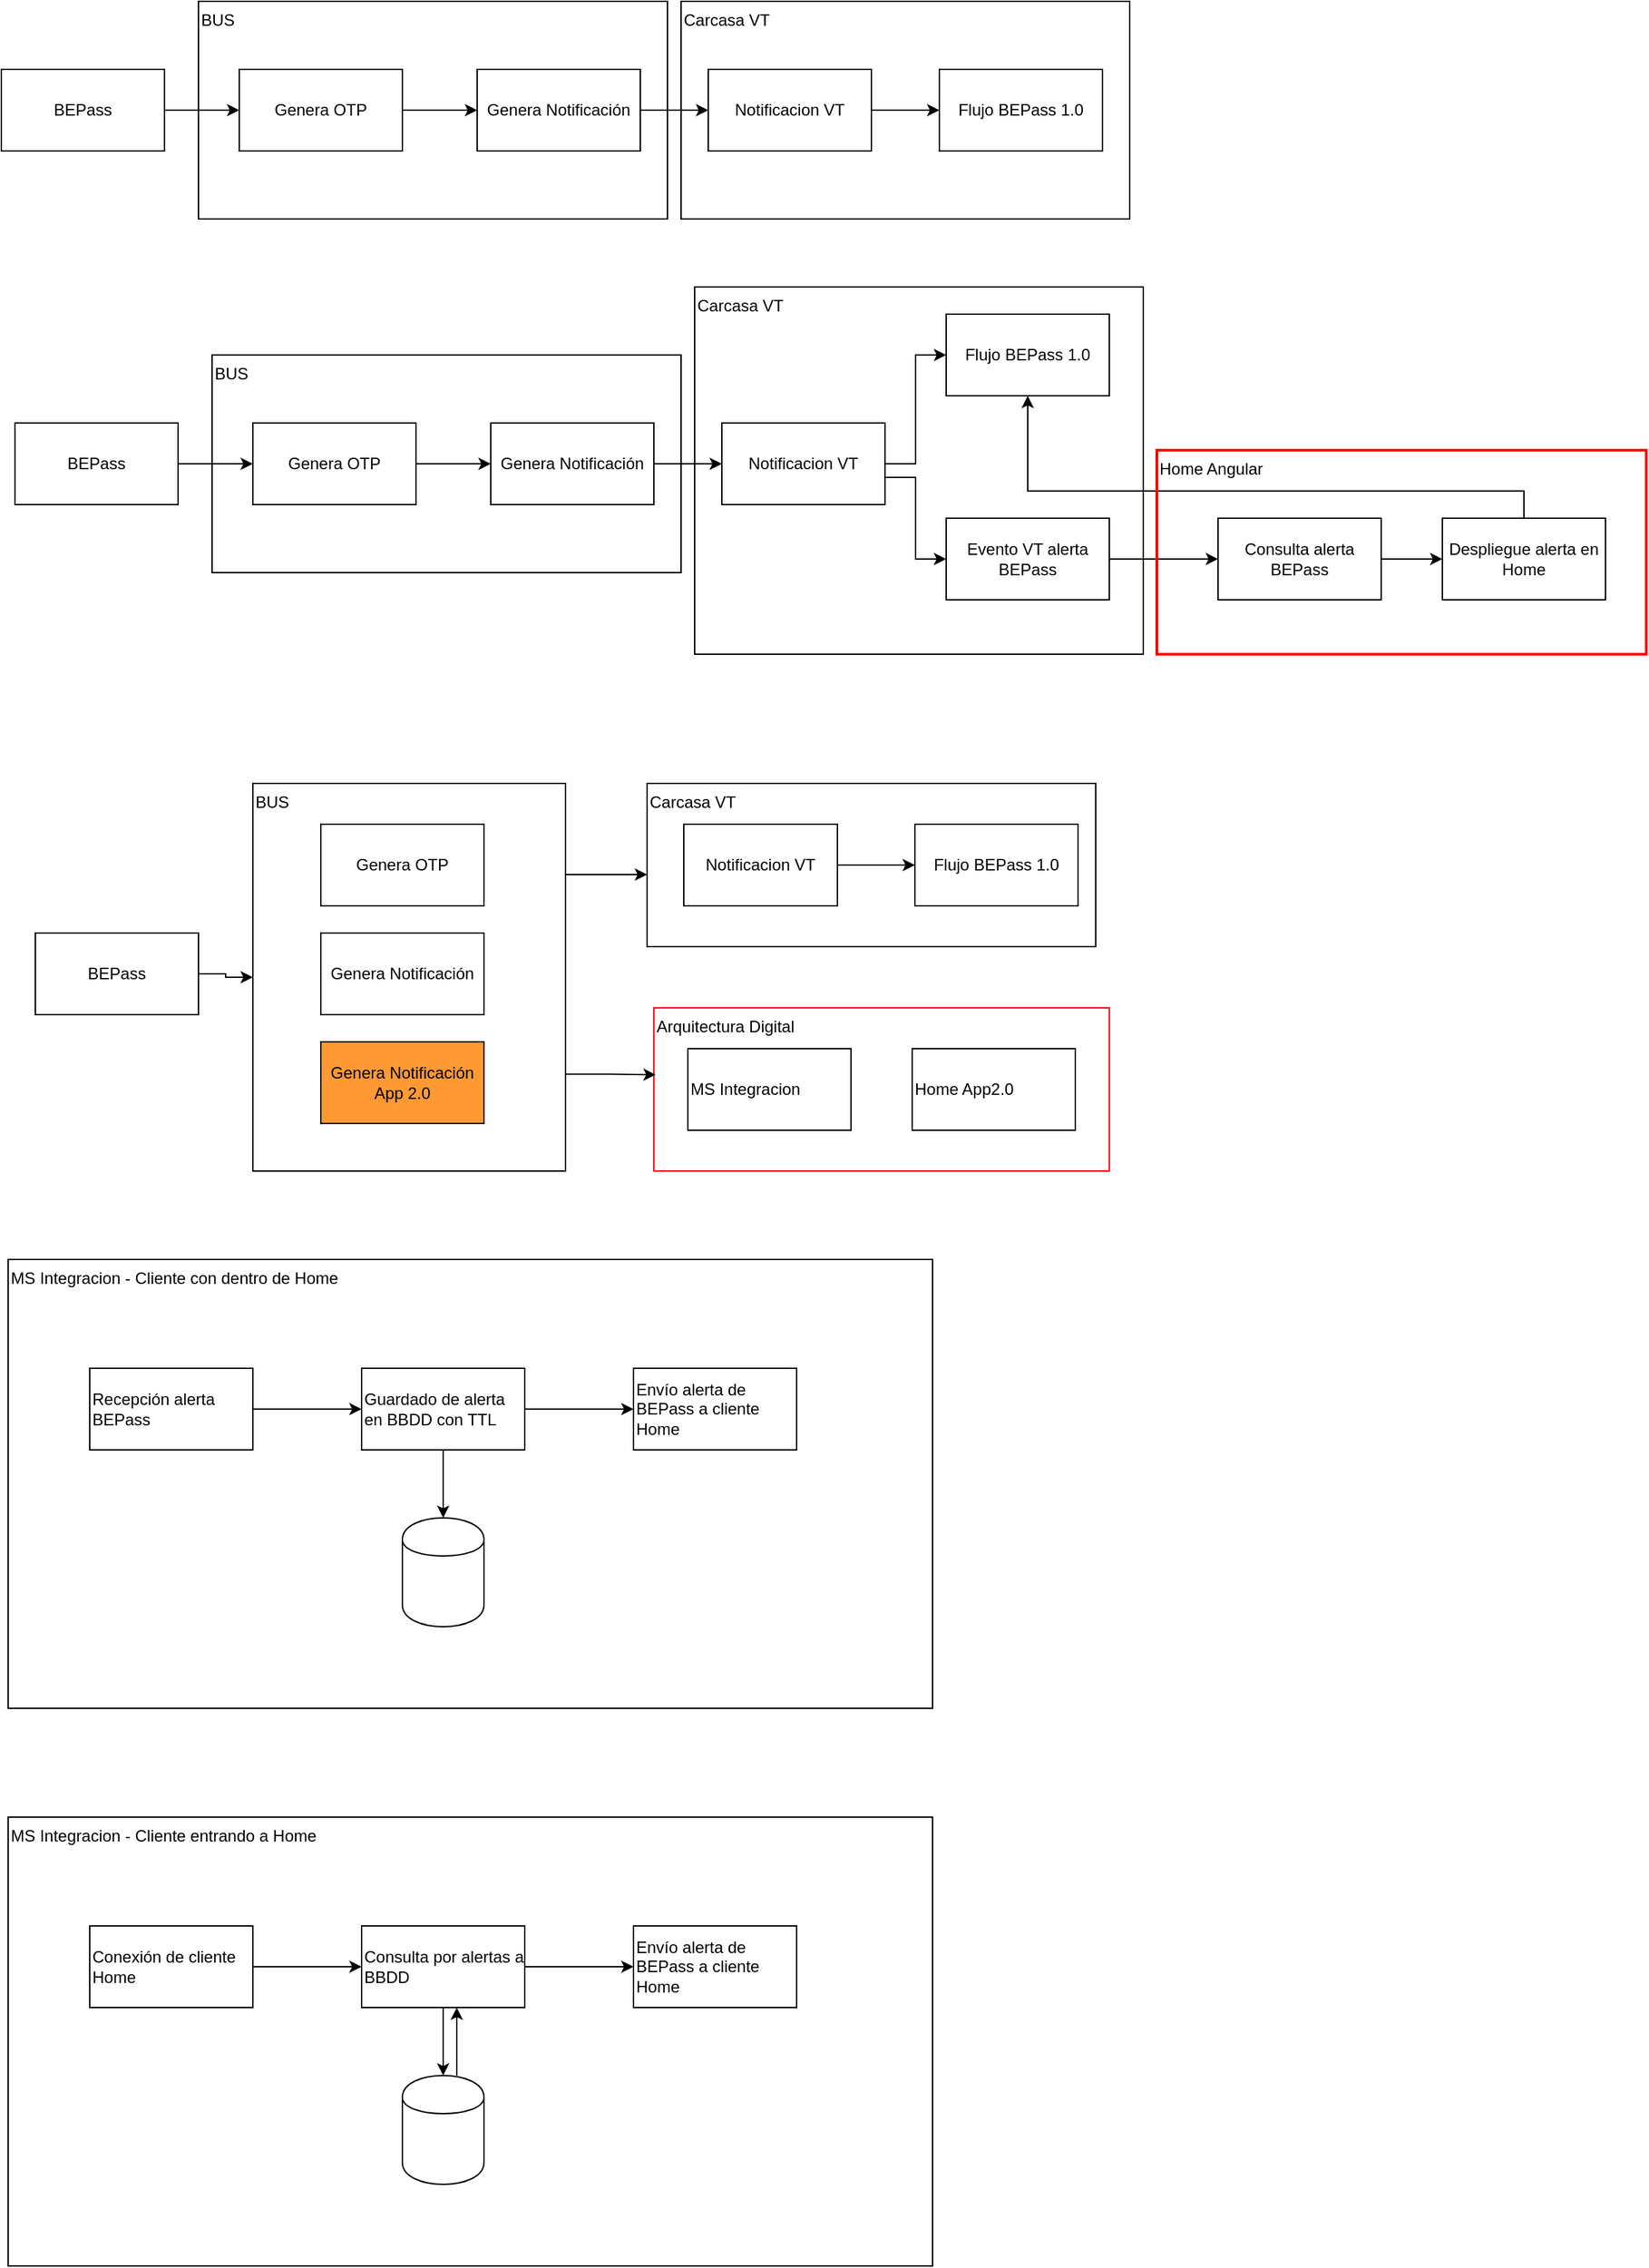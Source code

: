 <mxfile version="10.4.6" type="github"><diagram id="GWCt-82Uq7M_qzExbAB7" name="Page-1"><mxGraphModel dx="2123" dy="1465" grid="1" gridSize="10" guides="1" tooltips="1" connect="1" arrows="1" fold="1" page="1" pageScale="1" pageWidth="827" pageHeight="1169" math="0" shadow="0"><root><mxCell id="0"/><mxCell id="1" parent="0"/><mxCell id="oH4FSiqb2ZrB4hHRTXC9-41" value="MS Integracion - Cliente con dentro de Home" style="rounded=0;whiteSpace=wrap;html=1;align=left;verticalAlign=top;" vertex="1" parent="1"><mxGeometry x="45" y="1055" width="680" height="330" as="geometry"/></mxCell><mxCell id="oH4FSiqb2ZrB4hHRTXC9-23" value="&lt;div style=&quot;text-align: left&quot;&gt;&lt;span&gt;Carcasa VT&lt;/span&gt;&lt;/div&gt;" style="rounded=0;whiteSpace=wrap;html=1;verticalAlign=top;align=left;" vertex="1" parent="1"><mxGeometry x="515" y="705" width="330" height="120" as="geometry"/></mxCell><mxCell id="oH4FSiqb2ZrB4hHRTXC9-24" value="" style="edgeStyle=orthogonalEdgeStyle;rounded=0;orthogonalLoop=1;jettySize=auto;html=1;" edge="1" parent="1"><mxGeometry relative="1" as="geometry"><mxPoint x="455" y="772" as="sourcePoint"/><mxPoint x="515" y="772" as="targetPoint"/></mxGeometry></mxCell><mxCell id="oH4FSiqb2ZrB4hHRTXC9-21" value="BUS&lt;br&gt;" style="rounded=0;whiteSpace=wrap;html=1;align=left;verticalAlign=top;" vertex="1" parent="1"><mxGeometry x="225" y="705" width="230" height="285" as="geometry"/></mxCell><mxCell id="oH4FSiqb2ZrB4hHRTXC9-16" value="BUS&lt;br&gt;" style="rounded=0;whiteSpace=wrap;html=1;align=left;verticalAlign=top;" vertex="1" parent="1"><mxGeometry x="185" y="130" width="345" height="160" as="geometry"/></mxCell><mxCell id="oH4FSiqb2ZrB4hHRTXC9-15" value="&lt;div style=&quot;text-align: left&quot;&gt;&lt;span&gt;Carcasa VT&lt;/span&gt;&lt;/div&gt;" style="rounded=0;whiteSpace=wrap;html=1;verticalAlign=top;align=left;" vertex="1" parent="1"><mxGeometry x="540" y="130" width="330" height="160" as="geometry"/></mxCell><mxCell id="oH4FSiqb2ZrB4hHRTXC9-8" value="" style="edgeStyle=orthogonalEdgeStyle;rounded=0;orthogonalLoop=1;jettySize=auto;html=1;" edge="1" parent="1" source="oH4FSiqb2ZrB4hHRTXC9-1" target="oH4FSiqb2ZrB4hHRTXC9-3"><mxGeometry relative="1" as="geometry"/></mxCell><mxCell id="oH4FSiqb2ZrB4hHRTXC9-1" value="BEPass" style="rounded=0;whiteSpace=wrap;html=1;" vertex="1" parent="1"><mxGeometry x="40" y="180" width="120" height="60" as="geometry"/></mxCell><mxCell id="oH4FSiqb2ZrB4hHRTXC9-9" value="" style="edgeStyle=orthogonalEdgeStyle;rounded=0;orthogonalLoop=1;jettySize=auto;html=1;" edge="1" parent="1" source="oH4FSiqb2ZrB4hHRTXC9-3" target="oH4FSiqb2ZrB4hHRTXC9-4"><mxGeometry relative="1" as="geometry"/></mxCell><mxCell id="oH4FSiqb2ZrB4hHRTXC9-3" value="Genera OTP&lt;br&gt;" style="rounded=0;whiteSpace=wrap;html=1;" vertex="1" parent="1"><mxGeometry x="215" y="180" width="120" height="60" as="geometry"/></mxCell><mxCell id="oH4FSiqb2ZrB4hHRTXC9-7" value="" style="edgeStyle=orthogonalEdgeStyle;rounded=0;orthogonalLoop=1;jettySize=auto;html=1;" edge="1" parent="1" source="oH4FSiqb2ZrB4hHRTXC9-4" target="oH4FSiqb2ZrB4hHRTXC9-6"><mxGeometry relative="1" as="geometry"/></mxCell><mxCell id="oH4FSiqb2ZrB4hHRTXC9-4" value="Genera Notificación" style="rounded=0;whiteSpace=wrap;html=1;" vertex="1" parent="1"><mxGeometry x="390" y="180" width="120" height="60" as="geometry"/></mxCell><mxCell id="oH4FSiqb2ZrB4hHRTXC9-11" value="" style="edgeStyle=orthogonalEdgeStyle;rounded=0;orthogonalLoop=1;jettySize=auto;html=1;" edge="1" parent="1" source="oH4FSiqb2ZrB4hHRTXC9-6" target="oH4FSiqb2ZrB4hHRTXC9-10"><mxGeometry relative="1" as="geometry"/></mxCell><mxCell id="oH4FSiqb2ZrB4hHRTXC9-6" value="Notificacion VT" style="rounded=0;whiteSpace=wrap;html=1;" vertex="1" parent="1"><mxGeometry x="560" y="180" width="120" height="60" as="geometry"/></mxCell><mxCell id="oH4FSiqb2ZrB4hHRTXC9-10" value="Flujo BEPass 1.0&lt;br&gt;" style="rounded=0;whiteSpace=wrap;html=1;" vertex="1" parent="1"><mxGeometry x="730" y="180" width="120" height="60" as="geometry"/></mxCell><mxCell id="oH4FSiqb2ZrB4hHRTXC9-22" value="" style="edgeStyle=orthogonalEdgeStyle;rounded=0;orthogonalLoop=1;jettySize=auto;html=1;" edge="1" parent="1" source="oH4FSiqb2ZrB4hHRTXC9-12" target="oH4FSiqb2ZrB4hHRTXC9-21"><mxGeometry relative="1" as="geometry"/></mxCell><mxCell id="oH4FSiqb2ZrB4hHRTXC9-12" value="BEPass" style="rounded=0;whiteSpace=wrap;html=1;" vertex="1" parent="1"><mxGeometry x="65" y="815" width="120" height="60" as="geometry"/></mxCell><mxCell id="oH4FSiqb2ZrB4hHRTXC9-13" value="Genera OTP" style="rounded=0;whiteSpace=wrap;html=1;" vertex="1" parent="1"><mxGeometry x="275" y="735" width="120" height="60" as="geometry"/></mxCell><mxCell id="oH4FSiqb2ZrB4hHRTXC9-17" value="Genera Notificación" style="rounded=0;whiteSpace=wrap;html=1;" vertex="1" parent="1"><mxGeometry x="275" y="815" width="120" height="60" as="geometry"/></mxCell><mxCell id="oH4FSiqb2ZrB4hHRTXC9-19" value="Genera Notificación App 2.0" style="rounded=0;whiteSpace=wrap;html=1;fillColor=#FF9933;" vertex="1" parent="1"><mxGeometry x="275" y="895" width="120" height="60" as="geometry"/></mxCell><mxCell id="oH4FSiqb2ZrB4hHRTXC9-27" value="Notificacion VT" style="rounded=0;whiteSpace=wrap;html=1;" vertex="1" parent="1"><mxGeometry x="542" y="735" width="113" height="60" as="geometry"/></mxCell><mxCell id="oH4FSiqb2ZrB4hHRTXC9-28" value="Flujo BEPass 1.0&lt;br&gt;" style="rounded=0;whiteSpace=wrap;html=1;" vertex="1" parent="1"><mxGeometry x="712" y="735" width="120" height="60" as="geometry"/></mxCell><mxCell id="oH4FSiqb2ZrB4hHRTXC9-29" value="" style="edgeStyle=orthogonalEdgeStyle;rounded=0;orthogonalLoop=1;jettySize=auto;html=1;exitX=1;exitY=0.5;exitDx=0;exitDy=0;entryX=0;entryY=0.5;entryDx=0;entryDy=0;" edge="1" parent="1" source="oH4FSiqb2ZrB4hHRTXC9-27" target="oH4FSiqb2ZrB4hHRTXC9-28"><mxGeometry relative="1" as="geometry"><mxPoint x="695" y="575" as="sourcePoint"/><mxPoint x="705" y="765" as="targetPoint"/></mxGeometry></mxCell><mxCell id="oH4FSiqb2ZrB4hHRTXC9-30" value="&lt;div style=&quot;text-align: left&quot;&gt;&lt;span&gt;Arquitectura Digital&lt;/span&gt;&lt;/div&gt;" style="rounded=0;whiteSpace=wrap;html=1;verticalAlign=top;align=left;strokeColor=#FF0000;" vertex="1" parent="1"><mxGeometry x="520" y="870" width="335" height="120" as="geometry"/></mxCell><mxCell id="oH4FSiqb2ZrB4hHRTXC9-31" value="" style="edgeStyle=orthogonalEdgeStyle;rounded=0;orthogonalLoop=1;jettySize=auto;html=1;exitX=1;exitY=0.75;exitDx=0;exitDy=0;entryX=0.004;entryY=0.41;entryDx=0;entryDy=0;entryPerimeter=0;" edge="1" parent="1" source="oH4FSiqb2ZrB4hHRTXC9-21" target="oH4FSiqb2ZrB4hHRTXC9-30"><mxGeometry relative="1" as="geometry"><mxPoint x="465.0" y="782" as="sourcePoint"/><mxPoint x="525.0" y="782" as="targetPoint"/></mxGeometry></mxCell><mxCell id="oH4FSiqb2ZrB4hHRTXC9-32" value="MS Integracion" style="rounded=0;whiteSpace=wrap;html=1;align=left;" vertex="1" parent="1"><mxGeometry x="545" y="900" width="120" height="60" as="geometry"/></mxCell><mxCell id="oH4FSiqb2ZrB4hHRTXC9-33" value="Home App2.0" style="rounded=0;whiteSpace=wrap;html=1;align=left;" vertex="1" parent="1"><mxGeometry x="710" y="900" width="120" height="60" as="geometry"/></mxCell><mxCell id="oH4FSiqb2ZrB4hHRTXC9-36" value="" style="edgeStyle=orthogonalEdgeStyle;rounded=0;orthogonalLoop=1;jettySize=auto;html=1;" edge="1" parent="1" source="oH4FSiqb2ZrB4hHRTXC9-34" target="oH4FSiqb2ZrB4hHRTXC9-35"><mxGeometry relative="1" as="geometry"/></mxCell><mxCell id="oH4FSiqb2ZrB4hHRTXC9-34" value="Recepción alerta BEPass" style="rounded=0;whiteSpace=wrap;html=1;align=left;" vertex="1" parent="1"><mxGeometry x="105" y="1135" width="120" height="60" as="geometry"/></mxCell><mxCell id="oH4FSiqb2ZrB4hHRTXC9-38" value="" style="edgeStyle=orthogonalEdgeStyle;rounded=0;orthogonalLoop=1;jettySize=auto;html=1;" edge="1" parent="1" source="oH4FSiqb2ZrB4hHRTXC9-35" target="oH4FSiqb2ZrB4hHRTXC9-37"><mxGeometry relative="1" as="geometry"/></mxCell><mxCell id="oH4FSiqb2ZrB4hHRTXC9-40" value="" style="edgeStyle=orthogonalEdgeStyle;rounded=0;orthogonalLoop=1;jettySize=auto;html=1;" edge="1" parent="1" source="oH4FSiqb2ZrB4hHRTXC9-35" target="oH4FSiqb2ZrB4hHRTXC9-39"><mxGeometry relative="1" as="geometry"/></mxCell><mxCell id="oH4FSiqb2ZrB4hHRTXC9-35" value="Guardado de alerta en BBDD con TTL" style="rounded=0;whiteSpace=wrap;html=1;align=left;" vertex="1" parent="1"><mxGeometry x="305" y="1135" width="120" height="60" as="geometry"/></mxCell><mxCell id="oH4FSiqb2ZrB4hHRTXC9-39" value="Envío alerta de BEPass a cliente Home" style="rounded=0;whiteSpace=wrap;html=1;align=left;" vertex="1" parent="1"><mxGeometry x="505" y="1135" width="120" height="60" as="geometry"/></mxCell><mxCell id="oH4FSiqb2ZrB4hHRTXC9-37" value="" style="shape=cylinder;whiteSpace=wrap;html=1;boundedLbl=1;backgroundOutline=1;align=left;" vertex="1" parent="1"><mxGeometry x="335" y="1245" width="60" height="80" as="geometry"/></mxCell><mxCell id="oH4FSiqb2ZrB4hHRTXC9-42" value="MS Integracion - Cliente entrando a Home" style="rounded=0;whiteSpace=wrap;html=1;align=left;verticalAlign=top;" vertex="1" parent="1"><mxGeometry x="45" y="1465" width="680" height="330" as="geometry"/></mxCell><mxCell id="oH4FSiqb2ZrB4hHRTXC9-43" value="" style="edgeStyle=orthogonalEdgeStyle;rounded=0;orthogonalLoop=1;jettySize=auto;html=1;" edge="1" parent="1" source="oH4FSiqb2ZrB4hHRTXC9-44" target="oH4FSiqb2ZrB4hHRTXC9-47"><mxGeometry relative="1" as="geometry"/></mxCell><mxCell id="oH4FSiqb2ZrB4hHRTXC9-44" value="Conexión de cliente Home" style="rounded=0;whiteSpace=wrap;html=1;align=left;" vertex="1" parent="1"><mxGeometry x="105" y="1545" width="120" height="60" as="geometry"/></mxCell><mxCell id="oH4FSiqb2ZrB4hHRTXC9-45" value="" style="edgeStyle=orthogonalEdgeStyle;rounded=0;orthogonalLoop=1;jettySize=auto;html=1;" edge="1" parent="1" source="oH4FSiqb2ZrB4hHRTXC9-47" target="oH4FSiqb2ZrB4hHRTXC9-49"><mxGeometry relative="1" as="geometry"/></mxCell><mxCell id="oH4FSiqb2ZrB4hHRTXC9-46" value="" style="edgeStyle=orthogonalEdgeStyle;rounded=0;orthogonalLoop=1;jettySize=auto;html=1;" edge="1" parent="1" source="oH4FSiqb2ZrB4hHRTXC9-47" target="oH4FSiqb2ZrB4hHRTXC9-48"><mxGeometry relative="1" as="geometry"/></mxCell><mxCell id="oH4FSiqb2ZrB4hHRTXC9-47" value="Consulta por alertas a BBDD" style="rounded=0;whiteSpace=wrap;html=1;align=left;" vertex="1" parent="1"><mxGeometry x="305" y="1545" width="120" height="60" as="geometry"/></mxCell><mxCell id="oH4FSiqb2ZrB4hHRTXC9-48" value="Envío alerta de BEPass a cliente Home" style="rounded=0;whiteSpace=wrap;html=1;align=left;" vertex="1" parent="1"><mxGeometry x="505" y="1545" width="120" height="60" as="geometry"/></mxCell><mxCell id="oH4FSiqb2ZrB4hHRTXC9-49" value="" style="shape=cylinder;whiteSpace=wrap;html=1;boundedLbl=1;backgroundOutline=1;align=left;" vertex="1" parent="1"><mxGeometry x="335" y="1655" width="60" height="80" as="geometry"/></mxCell><mxCell id="oH4FSiqb2ZrB4hHRTXC9-50" value="" style="edgeStyle=orthogonalEdgeStyle;rounded=0;orthogonalLoop=1;jettySize=auto;html=1;" edge="1" parent="1"><mxGeometry relative="1" as="geometry"><mxPoint x="375.0" y="1655" as="sourcePoint"/><mxPoint x="375.0" y="1605" as="targetPoint"/><Array as="points"><mxPoint x="375" y="1615"/><mxPoint x="375" y="1615"/></Array></mxGeometry></mxCell><mxCell id="oH4FSiqb2ZrB4hHRTXC9-52" value="BUS&lt;br&gt;" style="rounded=0;whiteSpace=wrap;html=1;align=left;verticalAlign=top;" vertex="1" parent="1"><mxGeometry x="195" y="390" width="345" height="160" as="geometry"/></mxCell><mxCell id="oH4FSiqb2ZrB4hHRTXC9-53" value="&lt;div style=&quot;text-align: left&quot;&gt;&lt;span&gt;Carcasa VT&lt;/span&gt;&lt;/div&gt;" style="rounded=0;whiteSpace=wrap;html=1;verticalAlign=top;align=left;" vertex="1" parent="1"><mxGeometry x="550" y="340" width="330" height="270" as="geometry"/></mxCell><mxCell id="oH4FSiqb2ZrB4hHRTXC9-54" value="" style="edgeStyle=orthogonalEdgeStyle;rounded=0;orthogonalLoop=1;jettySize=auto;html=1;" edge="1" parent="1" source="oH4FSiqb2ZrB4hHRTXC9-55" target="oH4FSiqb2ZrB4hHRTXC9-57"><mxGeometry relative="1" as="geometry"/></mxCell><mxCell id="oH4FSiqb2ZrB4hHRTXC9-55" value="BEPass" style="rounded=0;whiteSpace=wrap;html=1;" vertex="1" parent="1"><mxGeometry x="50" y="440" width="120" height="60" as="geometry"/></mxCell><mxCell id="oH4FSiqb2ZrB4hHRTXC9-56" value="" style="edgeStyle=orthogonalEdgeStyle;rounded=0;orthogonalLoop=1;jettySize=auto;html=1;" edge="1" parent="1" source="oH4FSiqb2ZrB4hHRTXC9-57" target="oH4FSiqb2ZrB4hHRTXC9-59"><mxGeometry relative="1" as="geometry"/></mxCell><mxCell id="oH4FSiqb2ZrB4hHRTXC9-57" value="Genera OTP&lt;br&gt;" style="rounded=0;whiteSpace=wrap;html=1;" vertex="1" parent="1"><mxGeometry x="225" y="440" width="120" height="60" as="geometry"/></mxCell><mxCell id="oH4FSiqb2ZrB4hHRTXC9-58" value="" style="edgeStyle=orthogonalEdgeStyle;rounded=0;orthogonalLoop=1;jettySize=auto;html=1;" edge="1" parent="1" source="oH4FSiqb2ZrB4hHRTXC9-59" target="oH4FSiqb2ZrB4hHRTXC9-61"><mxGeometry relative="1" as="geometry"/></mxCell><mxCell id="oH4FSiqb2ZrB4hHRTXC9-59" value="Genera Notificación" style="rounded=0;whiteSpace=wrap;html=1;" vertex="1" parent="1"><mxGeometry x="400" y="440" width="120" height="60" as="geometry"/></mxCell><mxCell id="oH4FSiqb2ZrB4hHRTXC9-60" value="" style="edgeStyle=orthogonalEdgeStyle;rounded=0;orthogonalLoop=1;jettySize=auto;html=1;entryX=0;entryY=0.5;entryDx=0;entryDy=0;" edge="1" parent="1" source="oH4FSiqb2ZrB4hHRTXC9-61" target="oH4FSiqb2ZrB4hHRTXC9-62"><mxGeometry relative="1" as="geometry"/></mxCell><mxCell id="oH4FSiqb2ZrB4hHRTXC9-61" value="Notificacion VT" style="rounded=0;whiteSpace=wrap;html=1;" vertex="1" parent="1"><mxGeometry x="570" y="440" width="120" height="60" as="geometry"/></mxCell><mxCell id="oH4FSiqb2ZrB4hHRTXC9-62" value="Flujo BEPass 1.0&lt;br&gt;" style="rounded=0;whiteSpace=wrap;html=1;" vertex="1" parent="1"><mxGeometry x="735" y="360" width="120" height="60" as="geometry"/></mxCell><mxCell id="oH4FSiqb2ZrB4hHRTXC9-66" value="" style="edgeStyle=orthogonalEdgeStyle;rounded=0;orthogonalLoop=1;jettySize=auto;html=1;" edge="1" parent="1" source="oH4FSiqb2ZrB4hHRTXC9-63" target="oH4FSiqb2ZrB4hHRTXC9-65"><mxGeometry relative="1" as="geometry"/></mxCell><mxCell id="oH4FSiqb2ZrB4hHRTXC9-63" value="Evento VT alerta BEPass" style="rounded=0;whiteSpace=wrap;html=1;" vertex="1" parent="1"><mxGeometry x="735" y="510" width="120" height="60" as="geometry"/></mxCell><mxCell id="oH4FSiqb2ZrB4hHRTXC9-68" value="" style="edgeStyle=orthogonalEdgeStyle;rounded=0;orthogonalLoop=1;jettySize=auto;html=1;" edge="1" parent="1" source="oH4FSiqb2ZrB4hHRTXC9-65" target="oH4FSiqb2ZrB4hHRTXC9-67"><mxGeometry relative="1" as="geometry"/></mxCell><mxCell id="oH4FSiqb2ZrB4hHRTXC9-65" value="Consulta alerta BEPass" style="rounded=0;whiteSpace=wrap;html=1;" vertex="1" parent="1"><mxGeometry x="935" y="510" width="120" height="60" as="geometry"/></mxCell><mxCell id="oH4FSiqb2ZrB4hHRTXC9-70" value="" style="edgeStyle=orthogonalEdgeStyle;rounded=0;orthogonalLoop=1;jettySize=auto;html=1;entryX=0.5;entryY=1;entryDx=0;entryDy=0;" edge="1" parent="1" source="oH4FSiqb2ZrB4hHRTXC9-67" target="oH4FSiqb2ZrB4hHRTXC9-62"><mxGeometry relative="1" as="geometry"><mxPoint x="1270" y="540" as="targetPoint"/><Array as="points"><mxPoint x="1160" y="490"/><mxPoint x="795" y="490"/></Array></mxGeometry></mxCell><mxCell id="oH4FSiqb2ZrB4hHRTXC9-67" value="Despliegue alerta en Home" style="rounded=0;whiteSpace=wrap;html=1;" vertex="1" parent="1"><mxGeometry x="1100" y="510" width="120" height="60" as="geometry"/></mxCell><mxCell id="oH4FSiqb2ZrB4hHRTXC9-64" value="" style="edgeStyle=orthogonalEdgeStyle;rounded=0;orthogonalLoop=1;jettySize=auto;html=1;entryX=0;entryY=0.5;entryDx=0;entryDy=0;exitX=1;exitY=0.667;exitDx=0;exitDy=0;exitPerimeter=0;" edge="1" parent="1" source="oH4FSiqb2ZrB4hHRTXC9-61" target="oH4FSiqb2ZrB4hHRTXC9-63"><mxGeometry relative="1" as="geometry"><mxPoint x="700" y="480.143" as="sourcePoint"/><mxPoint x="745.571" y="400.143" as="targetPoint"/></mxGeometry></mxCell><mxCell id="oH4FSiqb2ZrB4hHRTXC9-72" value="Home Angular" style="rounded=0;whiteSpace=wrap;html=1;strokeColor=#FF0000;strokeWidth=2;fillColor=none;align=left;verticalAlign=top;" vertex="1" parent="1"><mxGeometry x="890" y="460" width="360" height="150" as="geometry"/></mxCell></root></mxGraphModel></diagram></mxfile>
